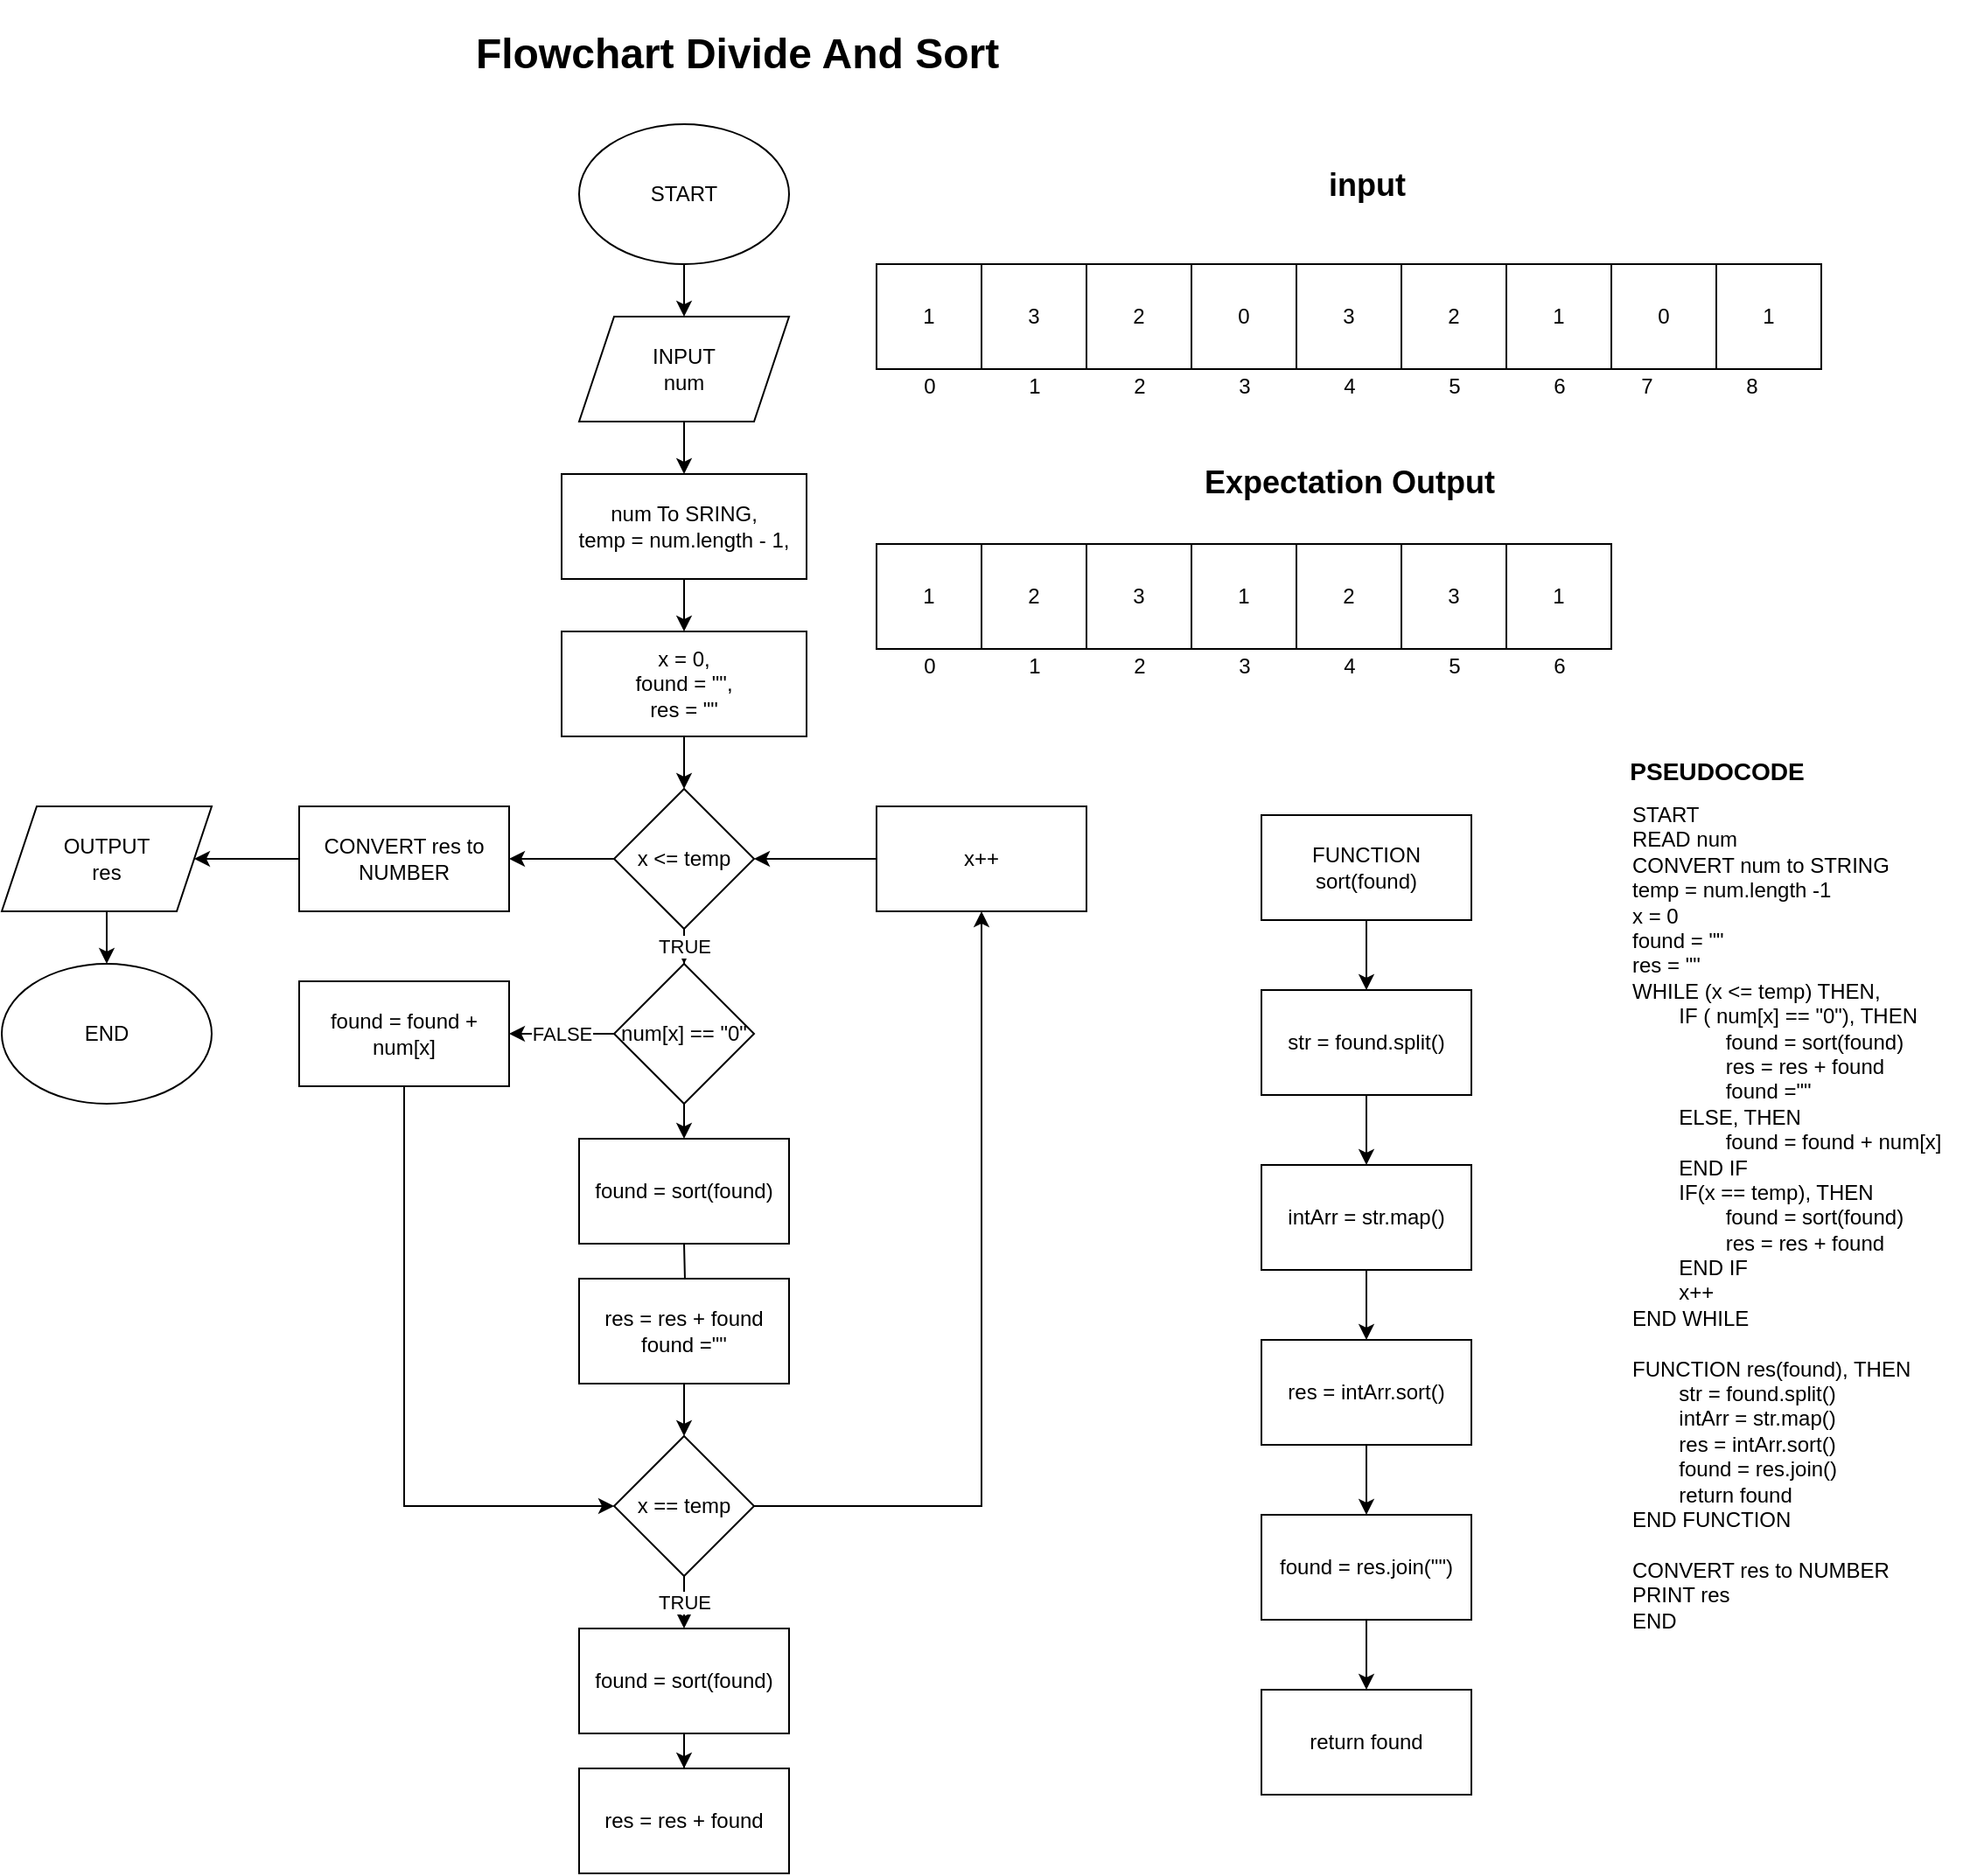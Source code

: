 <mxfile version="16.4.5" type="device"><diagram id="HBcNJFHiYjUddKxgD_QO" name="Page-1"><mxGraphModel dx="914" dy="507" grid="1" gridSize="10" guides="1" tooltips="1" connect="1" arrows="1" fold="1" page="1" pageScale="1" pageWidth="850" pageHeight="1100" math="0" shadow="0"><root><mxCell id="0"/><mxCell id="1" parent="0"/><mxCell id="XzbsaBfPPzI9dk9W-SNY-57" style="edgeStyle=orthogonalEdgeStyle;rounded=0;orthogonalLoop=1;jettySize=auto;html=1;" parent="1" source="XzbsaBfPPzI9dk9W-SNY-1" target="XzbsaBfPPzI9dk9W-SNY-3" edge="1"><mxGeometry relative="1" as="geometry"/></mxCell><mxCell id="XzbsaBfPPzI9dk9W-SNY-1" value="START" style="ellipse;whiteSpace=wrap;html=1;" parent="1" vertex="1"><mxGeometry x="400" y="80" width="120" height="80" as="geometry"/></mxCell><mxCell id="XzbsaBfPPzI9dk9W-SNY-58" style="edgeStyle=orthogonalEdgeStyle;rounded=0;orthogonalLoop=1;jettySize=auto;html=1;" parent="1" source="XzbsaBfPPzI9dk9W-SNY-3" target="XzbsaBfPPzI9dk9W-SNY-4" edge="1"><mxGeometry relative="1" as="geometry"/></mxCell><mxCell id="XzbsaBfPPzI9dk9W-SNY-3" value="INPUT&lt;br&gt;num" style="shape=parallelogram;perimeter=parallelogramPerimeter;whiteSpace=wrap;html=1;fixedSize=1;" parent="1" vertex="1"><mxGeometry x="400" y="190" width="120" height="60" as="geometry"/></mxCell><mxCell id="XzbsaBfPPzI9dk9W-SNY-59" style="edgeStyle=orthogonalEdgeStyle;rounded=0;orthogonalLoop=1;jettySize=auto;html=1;entryX=0.5;entryY=0;entryDx=0;entryDy=0;" parent="1" source="XzbsaBfPPzI9dk9W-SNY-4" target="XzbsaBfPPzI9dk9W-SNY-5" edge="1"><mxGeometry relative="1" as="geometry"/></mxCell><mxCell id="XzbsaBfPPzI9dk9W-SNY-4" value="num To SRING,&lt;br&gt;temp = num.length - 1," style="rounded=0;whiteSpace=wrap;html=1;" parent="1" vertex="1"><mxGeometry x="390" y="280" width="140" height="60" as="geometry"/></mxCell><mxCell id="XzbsaBfPPzI9dk9W-SNY-62" style="edgeStyle=orthogonalEdgeStyle;rounded=0;orthogonalLoop=1;jettySize=auto;html=1;" parent="1" source="XzbsaBfPPzI9dk9W-SNY-5" target="XzbsaBfPPzI9dk9W-SNY-60" edge="1"><mxGeometry relative="1" as="geometry"/></mxCell><mxCell id="XzbsaBfPPzI9dk9W-SNY-5" value="x = 0,&lt;br&gt;found = &quot;&quot;,&lt;br&gt;res = &quot;&quot;" style="rounded=0;whiteSpace=wrap;html=1;" parent="1" vertex="1"><mxGeometry x="390" y="370" width="140" height="60" as="geometry"/></mxCell><mxCell id="XzbsaBfPPzI9dk9W-SNY-19" value="1" style="whiteSpace=wrap;html=1;aspect=fixed;" parent="1" vertex="1"><mxGeometry x="570" y="160" width="60" height="60" as="geometry"/></mxCell><mxCell id="XzbsaBfPPzI9dk9W-SNY-20" value="3" style="whiteSpace=wrap;html=1;aspect=fixed;" parent="1" vertex="1"><mxGeometry x="630" y="160" width="60" height="60" as="geometry"/></mxCell><mxCell id="XzbsaBfPPzI9dk9W-SNY-21" value="2" style="whiteSpace=wrap;html=1;aspect=fixed;" parent="1" vertex="1"><mxGeometry x="690" y="160" width="60" height="60" as="geometry"/></mxCell><mxCell id="XzbsaBfPPzI9dk9W-SNY-22" value="0" style="whiteSpace=wrap;html=1;aspect=fixed;" parent="1" vertex="1"><mxGeometry x="750" y="160" width="60" height="60" as="geometry"/></mxCell><mxCell id="XzbsaBfPPzI9dk9W-SNY-23" value="3" style="whiteSpace=wrap;html=1;aspect=fixed;" parent="1" vertex="1"><mxGeometry x="810" y="160" width="60" height="60" as="geometry"/></mxCell><mxCell id="XzbsaBfPPzI9dk9W-SNY-24" value="2" style="whiteSpace=wrap;html=1;aspect=fixed;" parent="1" vertex="1"><mxGeometry x="870" y="160" width="60" height="60" as="geometry"/></mxCell><mxCell id="XzbsaBfPPzI9dk9W-SNY-25" value="1" style="whiteSpace=wrap;html=1;aspect=fixed;" parent="1" vertex="1"><mxGeometry x="930" y="160" width="60" height="60" as="geometry"/></mxCell><mxCell id="XzbsaBfPPzI9dk9W-SNY-26" value="0" style="whiteSpace=wrap;html=1;aspect=fixed;" parent="1" vertex="1"><mxGeometry x="990" y="160" width="60" height="60" as="geometry"/></mxCell><mxCell id="XzbsaBfPPzI9dk9W-SNY-27" value="1" style="whiteSpace=wrap;html=1;aspect=fixed;" parent="1" vertex="1"><mxGeometry x="1050" y="160" width="60" height="60" as="geometry"/></mxCell><mxCell id="XzbsaBfPPzI9dk9W-SNY-28" value="0" style="text;html=1;align=center;verticalAlign=middle;resizable=0;points=[];autosize=1;strokeColor=none;fillColor=none;" parent="1" vertex="1"><mxGeometry x="590" y="220" width="20" height="20" as="geometry"/></mxCell><mxCell id="XzbsaBfPPzI9dk9W-SNY-29" value="1" style="text;html=1;align=center;verticalAlign=middle;resizable=0;points=[];autosize=1;strokeColor=none;fillColor=none;" parent="1" vertex="1"><mxGeometry x="650" y="220" width="20" height="20" as="geometry"/></mxCell><mxCell id="XzbsaBfPPzI9dk9W-SNY-30" value="2" style="text;html=1;align=center;verticalAlign=middle;resizable=0;points=[];autosize=1;strokeColor=none;fillColor=none;" parent="1" vertex="1"><mxGeometry x="710" y="220" width="20" height="20" as="geometry"/></mxCell><mxCell id="XzbsaBfPPzI9dk9W-SNY-31" value="3" style="text;html=1;align=center;verticalAlign=middle;resizable=0;points=[];autosize=1;strokeColor=none;fillColor=none;" parent="1" vertex="1"><mxGeometry x="770" y="220" width="20" height="20" as="geometry"/></mxCell><mxCell id="XzbsaBfPPzI9dk9W-SNY-32" value="4" style="text;html=1;align=center;verticalAlign=middle;resizable=0;points=[];autosize=1;strokeColor=none;fillColor=none;" parent="1" vertex="1"><mxGeometry x="830" y="220" width="20" height="20" as="geometry"/></mxCell><mxCell id="XzbsaBfPPzI9dk9W-SNY-33" value="5" style="text;html=1;align=center;verticalAlign=middle;resizable=0;points=[];autosize=1;strokeColor=none;fillColor=none;" parent="1" vertex="1"><mxGeometry x="890" y="220" width="20" height="20" as="geometry"/></mxCell><mxCell id="XzbsaBfPPzI9dk9W-SNY-34" value="6" style="text;html=1;align=center;verticalAlign=middle;resizable=0;points=[];autosize=1;strokeColor=none;fillColor=none;" parent="1" vertex="1"><mxGeometry x="950" y="220" width="20" height="20" as="geometry"/></mxCell><mxCell id="XzbsaBfPPzI9dk9W-SNY-35" value="7" style="text;html=1;align=center;verticalAlign=middle;resizable=0;points=[];autosize=1;strokeColor=none;fillColor=none;" parent="1" vertex="1"><mxGeometry x="1000" y="220" width="20" height="20" as="geometry"/></mxCell><mxCell id="XzbsaBfPPzI9dk9W-SNY-36" value="8" style="text;html=1;align=center;verticalAlign=middle;resizable=0;points=[];autosize=1;strokeColor=none;fillColor=none;" parent="1" vertex="1"><mxGeometry x="1060" y="220" width="20" height="20" as="geometry"/></mxCell><mxCell id="XzbsaBfPPzI9dk9W-SNY-37" value="&lt;h2&gt;input&lt;/h2&gt;" style="text;html=1;align=center;verticalAlign=middle;resizable=0;points=[];autosize=1;strokeColor=none;fillColor=none;" parent="1" vertex="1"><mxGeometry x="820" y="90" width="60" height="50" as="geometry"/></mxCell><mxCell id="XzbsaBfPPzI9dk9W-SNY-38" value="&lt;h2&gt;Expectation Output&lt;/h2&gt;" style="text;html=1;align=center;verticalAlign=middle;resizable=0;points=[];autosize=1;strokeColor=none;fillColor=none;" parent="1" vertex="1"><mxGeometry x="750" y="260" width="180" height="50" as="geometry"/></mxCell><mxCell id="XzbsaBfPPzI9dk9W-SNY-39" value="1" style="whiteSpace=wrap;html=1;aspect=fixed;" parent="1" vertex="1"><mxGeometry x="570" y="320" width="60" height="60" as="geometry"/></mxCell><mxCell id="XzbsaBfPPzI9dk9W-SNY-40" value="2" style="whiteSpace=wrap;html=1;aspect=fixed;" parent="1" vertex="1"><mxGeometry x="630" y="320" width="60" height="60" as="geometry"/></mxCell><mxCell id="XzbsaBfPPzI9dk9W-SNY-41" value="3" style="whiteSpace=wrap;html=1;aspect=fixed;" parent="1" vertex="1"><mxGeometry x="690" y="320" width="60" height="60" as="geometry"/></mxCell><mxCell id="XzbsaBfPPzI9dk9W-SNY-42" value="1" style="whiteSpace=wrap;html=1;aspect=fixed;" parent="1" vertex="1"><mxGeometry x="750" y="320" width="60" height="60" as="geometry"/></mxCell><mxCell id="XzbsaBfPPzI9dk9W-SNY-43" value="2" style="whiteSpace=wrap;html=1;aspect=fixed;" parent="1" vertex="1"><mxGeometry x="810" y="320" width="60" height="60" as="geometry"/></mxCell><mxCell id="XzbsaBfPPzI9dk9W-SNY-44" value="3" style="whiteSpace=wrap;html=1;aspect=fixed;" parent="1" vertex="1"><mxGeometry x="870" y="320" width="60" height="60" as="geometry"/></mxCell><mxCell id="XzbsaBfPPzI9dk9W-SNY-45" value="1" style="whiteSpace=wrap;html=1;aspect=fixed;" parent="1" vertex="1"><mxGeometry x="930" y="320" width="60" height="60" as="geometry"/></mxCell><mxCell id="XzbsaBfPPzI9dk9W-SNY-48" value="0" style="text;html=1;align=center;verticalAlign=middle;resizable=0;points=[];autosize=1;strokeColor=none;fillColor=none;" parent="1" vertex="1"><mxGeometry x="590" y="380" width="20" height="20" as="geometry"/></mxCell><mxCell id="XzbsaBfPPzI9dk9W-SNY-49" value="1" style="text;html=1;align=center;verticalAlign=middle;resizable=0;points=[];autosize=1;strokeColor=none;fillColor=none;" parent="1" vertex="1"><mxGeometry x="650" y="380" width="20" height="20" as="geometry"/></mxCell><mxCell id="XzbsaBfPPzI9dk9W-SNY-50" value="2" style="text;html=1;align=center;verticalAlign=middle;resizable=0;points=[];autosize=1;strokeColor=none;fillColor=none;" parent="1" vertex="1"><mxGeometry x="710" y="380" width="20" height="20" as="geometry"/></mxCell><mxCell id="XzbsaBfPPzI9dk9W-SNY-51" value="3" style="text;html=1;align=center;verticalAlign=middle;resizable=0;points=[];autosize=1;strokeColor=none;fillColor=none;" parent="1" vertex="1"><mxGeometry x="770" y="380" width="20" height="20" as="geometry"/></mxCell><mxCell id="XzbsaBfPPzI9dk9W-SNY-52" value="4" style="text;html=1;align=center;verticalAlign=middle;resizable=0;points=[];autosize=1;strokeColor=none;fillColor=none;" parent="1" vertex="1"><mxGeometry x="830" y="380" width="20" height="20" as="geometry"/></mxCell><mxCell id="XzbsaBfPPzI9dk9W-SNY-53" value="5" style="text;html=1;align=center;verticalAlign=middle;resizable=0;points=[];autosize=1;strokeColor=none;fillColor=none;" parent="1" vertex="1"><mxGeometry x="890" y="380" width="20" height="20" as="geometry"/></mxCell><mxCell id="XzbsaBfPPzI9dk9W-SNY-54" value="6" style="text;html=1;align=center;verticalAlign=middle;resizable=0;points=[];autosize=1;strokeColor=none;fillColor=none;" parent="1" vertex="1"><mxGeometry x="950" y="380" width="20" height="20" as="geometry"/></mxCell><mxCell id="XzbsaBfPPzI9dk9W-SNY-63" value="TRUE" style="edgeStyle=orthogonalEdgeStyle;rounded=0;orthogonalLoop=1;jettySize=auto;html=1;" parent="1" source="XzbsaBfPPzI9dk9W-SNY-60" target="XzbsaBfPPzI9dk9W-SNY-61" edge="1"><mxGeometry relative="1" as="geometry"/></mxCell><mxCell id="flxnvitVwx1vmFmU1Dak-21" style="edgeStyle=orthogonalEdgeStyle;rounded=0;orthogonalLoop=1;jettySize=auto;html=1;" parent="1" source="XzbsaBfPPzI9dk9W-SNY-60" target="flxnvitVwx1vmFmU1Dak-17" edge="1"><mxGeometry relative="1" as="geometry"/></mxCell><mxCell id="XzbsaBfPPzI9dk9W-SNY-60" value="x &amp;lt;= temp" style="rhombus;whiteSpace=wrap;html=1;" parent="1" vertex="1"><mxGeometry x="420" y="460" width="80" height="80" as="geometry"/></mxCell><mxCell id="XzbsaBfPPzI9dk9W-SNY-67" value="FALSE" style="edgeStyle=orthogonalEdgeStyle;rounded=0;orthogonalLoop=1;jettySize=auto;html=1;" parent="1" source="XzbsaBfPPzI9dk9W-SNY-61" target="XzbsaBfPPzI9dk9W-SNY-65" edge="1"><mxGeometry relative="1" as="geometry"/></mxCell><mxCell id="XzbsaBfPPzI9dk9W-SNY-70" style="edgeStyle=orthogonalEdgeStyle;rounded=0;orthogonalLoop=1;jettySize=auto;html=1;entryX=0.5;entryY=0;entryDx=0;entryDy=0;" parent="1" source="XzbsaBfPPzI9dk9W-SNY-61" edge="1"><mxGeometry relative="1" as="geometry"><mxPoint x="460" y="660" as="targetPoint"/></mxGeometry></mxCell><mxCell id="XzbsaBfPPzI9dk9W-SNY-61" value="num[x] == &quot;0&quot;" style="rhombus;whiteSpace=wrap;html=1;" parent="1" vertex="1"><mxGeometry x="420" y="560" width="80" height="80" as="geometry"/></mxCell><mxCell id="XzbsaBfPPzI9dk9W-SNY-79" style="edgeStyle=orthogonalEdgeStyle;rounded=0;orthogonalLoop=1;jettySize=auto;html=1;entryX=0;entryY=0.5;entryDx=0;entryDy=0;" parent="1" source="XzbsaBfPPzI9dk9W-SNY-65" target="XzbsaBfPPzI9dk9W-SNY-73" edge="1"><mxGeometry relative="1" as="geometry"><Array as="points"><mxPoint x="300" y="870"/></Array></mxGeometry></mxCell><mxCell id="XzbsaBfPPzI9dk9W-SNY-65" value="found = found + num[x]" style="rounded=0;whiteSpace=wrap;html=1;" parent="1" vertex="1"><mxGeometry x="240" y="570" width="120" height="60" as="geometry"/></mxCell><mxCell id="XzbsaBfPPzI9dk9W-SNY-72" style="edgeStyle=orthogonalEdgeStyle;rounded=0;orthogonalLoop=1;jettySize=auto;html=1;" parent="1" target="XzbsaBfPPzI9dk9W-SNY-71" edge="1"><mxGeometry relative="1" as="geometry"><mxPoint x="460" y="720" as="sourcePoint"/></mxGeometry></mxCell><mxCell id="XzbsaBfPPzI9dk9W-SNY-80" style="edgeStyle=orthogonalEdgeStyle;rounded=0;orthogonalLoop=1;jettySize=auto;html=1;entryX=0.5;entryY=0;entryDx=0;entryDy=0;" parent="1" source="XzbsaBfPPzI9dk9W-SNY-71" target="XzbsaBfPPzI9dk9W-SNY-73" edge="1"><mxGeometry relative="1" as="geometry"/></mxCell><mxCell id="XzbsaBfPPzI9dk9W-SNY-71" value="res = res + found&lt;br&gt;found =&quot;&quot;" style="rounded=0;whiteSpace=wrap;html=1;" parent="1" vertex="1"><mxGeometry x="400" y="740" width="120" height="60" as="geometry"/></mxCell><mxCell id="XzbsaBfPPzI9dk9W-SNY-77" value="TRUE" style="edgeStyle=orthogonalEdgeStyle;rounded=0;orthogonalLoop=1;jettySize=auto;html=1;" parent="1" source="XzbsaBfPPzI9dk9W-SNY-73" target="XzbsaBfPPzI9dk9W-SNY-75" edge="1"><mxGeometry relative="1" as="geometry"/></mxCell><mxCell id="XzbsaBfPPzI9dk9W-SNY-82" style="edgeStyle=orthogonalEdgeStyle;rounded=0;orthogonalLoop=1;jettySize=auto;html=1;" parent="1" source="XzbsaBfPPzI9dk9W-SNY-73" target="XzbsaBfPPzI9dk9W-SNY-81" edge="1"><mxGeometry relative="1" as="geometry"/></mxCell><mxCell id="XzbsaBfPPzI9dk9W-SNY-73" value="x == temp" style="rhombus;whiteSpace=wrap;html=1;" parent="1" vertex="1"><mxGeometry x="420" y="830" width="80" height="80" as="geometry"/></mxCell><mxCell id="XzbsaBfPPzI9dk9W-SNY-78" style="edgeStyle=orthogonalEdgeStyle;rounded=0;orthogonalLoop=1;jettySize=auto;html=1;" parent="1" source="XzbsaBfPPzI9dk9W-SNY-75" target="XzbsaBfPPzI9dk9W-SNY-76" edge="1"><mxGeometry relative="1" as="geometry"/></mxCell><mxCell id="XzbsaBfPPzI9dk9W-SNY-75" value="found = sort(found)" style="rounded=0;whiteSpace=wrap;html=1;" parent="1" vertex="1"><mxGeometry x="400" y="940" width="120" height="60" as="geometry"/></mxCell><mxCell id="XzbsaBfPPzI9dk9W-SNY-76" value="res = res + found&lt;br&gt;" style="rounded=0;whiteSpace=wrap;html=1;" parent="1" vertex="1"><mxGeometry x="400" y="1020" width="120" height="60" as="geometry"/></mxCell><mxCell id="XzbsaBfPPzI9dk9W-SNY-83" style="edgeStyle=orthogonalEdgeStyle;rounded=0;orthogonalLoop=1;jettySize=auto;html=1;entryX=1;entryY=0.5;entryDx=0;entryDy=0;" parent="1" source="XzbsaBfPPzI9dk9W-SNY-81" target="XzbsaBfPPzI9dk9W-SNY-60" edge="1"><mxGeometry relative="1" as="geometry"/></mxCell><mxCell id="XzbsaBfPPzI9dk9W-SNY-81" value="x++" style="rounded=0;whiteSpace=wrap;html=1;" parent="1" vertex="1"><mxGeometry x="570" y="470" width="120" height="60" as="geometry"/></mxCell><mxCell id="XzbsaBfPPzI9dk9W-SNY-89" value="&lt;h1&gt;Flowchart Divide And Sort&lt;/h1&gt;" style="text;html=1;align=center;verticalAlign=middle;resizable=0;points=[];autosize=1;strokeColor=none;fillColor=none;" parent="1" vertex="1"><mxGeometry x="335" y="15" width="310" height="50" as="geometry"/></mxCell><mxCell id="flxnvitVwx1vmFmU1Dak-1" value="found = sort(found)" style="rounded=0;whiteSpace=wrap;html=1;" parent="1" vertex="1"><mxGeometry x="400" y="660" width="120" height="60" as="geometry"/></mxCell><mxCell id="flxnvitVwx1vmFmU1Dak-9" style="edgeStyle=orthogonalEdgeStyle;rounded=0;orthogonalLoop=1;jettySize=auto;html=1;" parent="1" source="flxnvitVwx1vmFmU1Dak-3" target="flxnvitVwx1vmFmU1Dak-4" edge="1"><mxGeometry relative="1" as="geometry"/></mxCell><mxCell id="flxnvitVwx1vmFmU1Dak-3" value="FUNCTION&lt;br&gt;sort(found)" style="rounded=0;whiteSpace=wrap;html=1;" parent="1" vertex="1"><mxGeometry x="790" y="475" width="120" height="60" as="geometry"/></mxCell><mxCell id="flxnvitVwx1vmFmU1Dak-10" style="edgeStyle=orthogonalEdgeStyle;rounded=0;orthogonalLoop=1;jettySize=auto;html=1;" parent="1" source="flxnvitVwx1vmFmU1Dak-4" target="flxnvitVwx1vmFmU1Dak-5" edge="1"><mxGeometry relative="1" as="geometry"/></mxCell><mxCell id="flxnvitVwx1vmFmU1Dak-4" value="str = found.split()" style="rounded=0;whiteSpace=wrap;html=1;" parent="1" vertex="1"><mxGeometry x="790" y="575" width="120" height="60" as="geometry"/></mxCell><mxCell id="flxnvitVwx1vmFmU1Dak-11" style="edgeStyle=orthogonalEdgeStyle;rounded=0;orthogonalLoop=1;jettySize=auto;html=1;" parent="1" source="flxnvitVwx1vmFmU1Dak-5" target="flxnvitVwx1vmFmU1Dak-6" edge="1"><mxGeometry relative="1" as="geometry"/></mxCell><mxCell id="flxnvitVwx1vmFmU1Dak-5" value="intArr = str.map()" style="rounded=0;whiteSpace=wrap;html=1;" parent="1" vertex="1"><mxGeometry x="790" y="675" width="120" height="60" as="geometry"/></mxCell><mxCell id="flxnvitVwx1vmFmU1Dak-12" style="edgeStyle=orthogonalEdgeStyle;rounded=0;orthogonalLoop=1;jettySize=auto;html=1;" parent="1" source="flxnvitVwx1vmFmU1Dak-6" target="flxnvitVwx1vmFmU1Dak-7" edge="1"><mxGeometry relative="1" as="geometry"/></mxCell><mxCell id="flxnvitVwx1vmFmU1Dak-6" value="res = intArr.sort()" style="rounded=0;whiteSpace=wrap;html=1;" parent="1" vertex="1"><mxGeometry x="790" y="775" width="120" height="60" as="geometry"/></mxCell><mxCell id="flxnvitVwx1vmFmU1Dak-13" style="edgeStyle=orthogonalEdgeStyle;rounded=0;orthogonalLoop=1;jettySize=auto;html=1;" parent="1" source="flxnvitVwx1vmFmU1Dak-7" target="flxnvitVwx1vmFmU1Dak-8" edge="1"><mxGeometry relative="1" as="geometry"/></mxCell><mxCell id="flxnvitVwx1vmFmU1Dak-7" value="found = res.join(&quot;&quot;)" style="whiteSpace=wrap;html=1;" parent="1" vertex="1"><mxGeometry x="790" y="875" width="120" height="60" as="geometry"/></mxCell><mxCell id="flxnvitVwx1vmFmU1Dak-8" value="return found" style="rounded=0;whiteSpace=wrap;html=1;" parent="1" vertex="1"><mxGeometry x="790" y="975" width="120" height="60" as="geometry"/></mxCell><mxCell id="flxnvitVwx1vmFmU1Dak-14" value="&lt;h3&gt;PSEUDOCODE&lt;/h3&gt;" style="text;html=1;align=center;verticalAlign=middle;resizable=0;points=[];autosize=1;strokeColor=none;fillColor=none;" parent="1" vertex="1"><mxGeometry x="990" y="425" width="120" height="50" as="geometry"/></mxCell><mxCell id="flxnvitVwx1vmFmU1Dak-15" value="START&lt;br&gt;&lt;div&gt;READ num&lt;/div&gt;&lt;div&gt;CONVERT num to STRING&lt;/div&gt;&lt;div&gt;temp = num.length -1&lt;/div&gt;&lt;div&gt;x = 0&lt;/div&gt;&lt;div&gt;found = &quot;&quot;&lt;/div&gt;&lt;div&gt;res = &quot;&quot;&lt;/div&gt;&lt;div&gt;WHILE (x &amp;lt;= temp) THEN,&lt;/div&gt;&lt;div&gt;&lt;span style=&quot;white-space: pre&quot;&gt;&#9;&lt;/span&gt;IF ( num[x] == &quot;0&quot;), THEN&lt;br&gt;&lt;/div&gt;&lt;span style=&quot;white-space: pre&quot;&gt;&#9;&lt;span style=&quot;white-space: pre&quot;&gt;&#9;&lt;/span&gt;&lt;/span&gt;&lt;span&gt;found = sort(found)&lt;/span&gt;&lt;br&gt;&lt;span style=&quot;white-space: pre&quot;&gt;&#9;&lt;span style=&quot;white-space: pre&quot;&gt;&#9;&lt;/span&gt;&lt;/span&gt;&lt;span&gt;res = res + found&lt;/span&gt;&lt;br&gt;&lt;div&gt;&lt;span style=&quot;white-space: pre&quot;&gt;&#9;&lt;span style=&quot;white-space: pre&quot;&gt;&#9;&lt;/span&gt;&lt;/span&gt;found =&quot;&quot;&lt;/div&gt;&lt;div&gt;&lt;span style=&quot;white-space: pre&quot;&gt;&#9;&lt;/span&gt;ELSE, THEN&lt;br&gt;&lt;/div&gt;&lt;div&gt;&lt;span style=&quot;white-space: pre&quot;&gt;&#9;&lt;span style=&quot;white-space: pre&quot;&gt;&#9;&lt;/span&gt;&lt;/span&gt;found = found + num[x]&lt;br&gt;&lt;/div&gt;&lt;div&gt;&lt;span style=&quot;white-space: pre&quot;&gt;&#9;&lt;/span&gt;END IF&lt;br&gt;&lt;/div&gt;&lt;div&gt;&lt;span style=&quot;white-space: pre&quot;&gt;&#9;&lt;/span&gt;IF(x == temp), THEN&lt;br&gt;&lt;/div&gt;&lt;div&gt;&lt;span style=&quot;white-space: pre&quot;&gt;&#9;&lt;/span&gt;&lt;span style=&quot;white-space: pre&quot;&gt;&#9;&lt;/span&gt;found = sort(found)&lt;br&gt;&lt;/div&gt;&lt;div&gt;&lt;span style=&quot;white-space: pre&quot;&gt;&#9;&lt;/span&gt;&lt;span style=&quot;white-space: pre&quot;&gt;&#9;&lt;/span&gt;res = res + found&lt;br&gt;&lt;/div&gt;&lt;div&gt;&lt;span style=&quot;white-space: pre&quot;&gt;&#9;&lt;/span&gt;END IF&lt;br&gt;&lt;/div&gt;&lt;div&gt;&lt;span style=&quot;white-space: pre&quot;&gt;&#9;&lt;/span&gt;x++&lt;br&gt;&lt;/div&gt;&lt;div&gt;&lt;span&gt;END WHILE&lt;/span&gt;&lt;br&gt;&lt;/div&gt;&lt;div&gt;&lt;span&gt;&lt;br&gt;&lt;/span&gt;&lt;/div&gt;&lt;div&gt;FUNCTION res(found), THEN&lt;/div&gt;&lt;div&gt;&lt;span style=&quot;white-space: pre&quot;&gt;&#9;&lt;/span&gt;str = found.split()&lt;br&gt;&lt;/div&gt;&lt;div&gt;&lt;span style=&quot;white-space: pre&quot;&gt;&#9;&lt;/span&gt;intArr = str.map()&lt;br&gt;&lt;/div&gt;&lt;div&gt;&lt;span style=&quot;white-space: pre&quot;&gt;&#9;&lt;/span&gt;res = intArr.sort()&lt;br&gt;&lt;/div&gt;&lt;div&gt;&lt;span style=&quot;white-space: pre&quot;&gt;&#9;&lt;/span&gt;found = res.join()&lt;br&gt;&lt;/div&gt;&lt;div&gt;&lt;span style=&quot;white-space: pre&quot;&gt;&#9;&lt;/span&gt;return found&lt;br&gt;&lt;/div&gt;&lt;div&gt;END FUNCTION&lt;/div&gt;&lt;div&gt;&lt;span&gt;&lt;br&gt;&lt;/span&gt;&lt;/div&gt;&lt;div&gt;CONVERT res to NUMBER&lt;/div&gt;&lt;div&gt;PRINT res&lt;/div&gt;&lt;div&gt;END&lt;/div&gt;" style="text;html=1;align=left;verticalAlign=middle;resizable=0;points=[];autosize=1;strokeColor=none;fillColor=none;" parent="1" vertex="1"><mxGeometry x="1000" y="470" width="190" height="470" as="geometry"/></mxCell><mxCell id="flxnvitVwx1vmFmU1Dak-23" style="edgeStyle=orthogonalEdgeStyle;rounded=0;orthogonalLoop=1;jettySize=auto;html=1;entryX=0.5;entryY=0;entryDx=0;entryDy=0;" parent="1" source="flxnvitVwx1vmFmU1Dak-16" target="flxnvitVwx1vmFmU1Dak-22" edge="1"><mxGeometry relative="1" as="geometry"/></mxCell><mxCell id="flxnvitVwx1vmFmU1Dak-16" value="OUTPUT&lt;br&gt;res" style="shape=parallelogram;perimeter=parallelogramPerimeter;whiteSpace=wrap;html=1;fixedSize=1;" parent="1" vertex="1"><mxGeometry x="70" y="470" width="120" height="60" as="geometry"/></mxCell><mxCell id="flxnvitVwx1vmFmU1Dak-20" style="edgeStyle=orthogonalEdgeStyle;rounded=0;orthogonalLoop=1;jettySize=auto;html=1;" parent="1" source="flxnvitVwx1vmFmU1Dak-17" target="flxnvitVwx1vmFmU1Dak-16" edge="1"><mxGeometry relative="1" as="geometry"/></mxCell><mxCell id="flxnvitVwx1vmFmU1Dak-17" value="CONVERT res to NUMBER" style="rounded=0;whiteSpace=wrap;html=1;" parent="1" vertex="1"><mxGeometry x="240" y="470" width="120" height="60" as="geometry"/></mxCell><mxCell id="flxnvitVwx1vmFmU1Dak-22" value="END" style="ellipse;whiteSpace=wrap;html=1;" parent="1" vertex="1"><mxGeometry x="70" y="560" width="120" height="80" as="geometry"/></mxCell></root></mxGraphModel></diagram></mxfile>